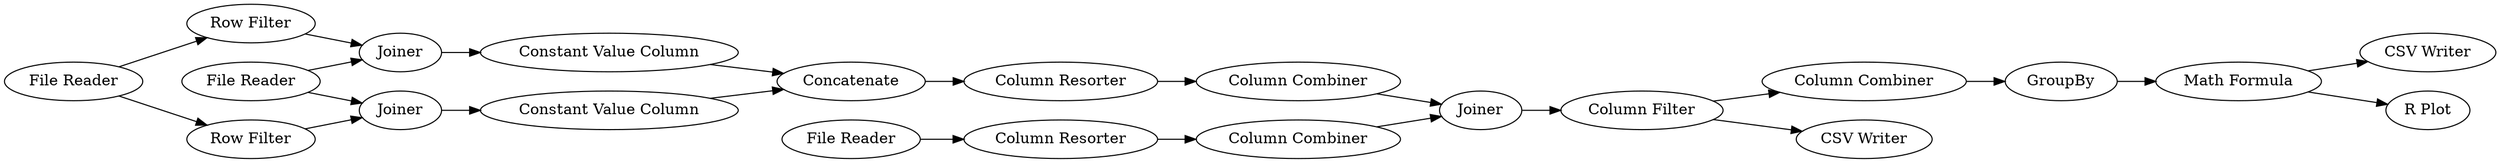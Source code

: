 digraph {
	42 -> 44
	31 -> 34
	34 -> 41
	20 -> 21
	42 -> 43
	41 -> 46
	2 -> 19
	17 -> 20
	2 -> 16
	46 -> 40
	21 -> 12
	12 -> 30
	30 -> 31
	40 -> 42
	29 -> 32
	22 -> 12
	41 -> 45
	33 -> 34
	17 -> 23
	32 -> 33
	16 -> 23
	19 -> 20
	23 -> 22
	21 [label="Constant Value Column"]
	17 [label="File Reader"]
	19 [label="Row Filter"]
	41 [label="Column Filter"]
	31 [label="Column Combiner"]
	12 [label=Concatenate]
	16 [label="Row Filter"]
	30 [label="Column Resorter"]
	42 [label="Math Formula"]
	22 [label="Constant Value Column"]
	23 [label=Joiner]
	20 [label=Joiner]
	43 [label="R Plot"]
	44 [label="CSV Writer"]
	34 [label=Joiner]
	29 [label="File Reader"]
	46 [label="Column Combiner"]
	40 [label=GroupBy]
	33 [label="Column Combiner"]
	32 [label="Column Resorter"]
	2 [label="File Reader"]
	45 [label="CSV Writer"]
	rankdir=LR
}
